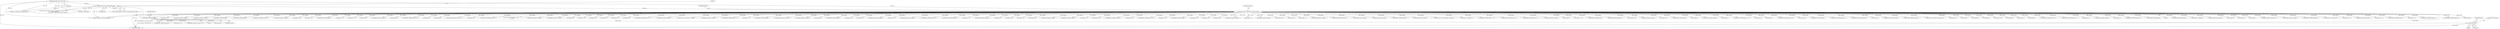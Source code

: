 digraph "0_tcpdump_289c672020280529fd382f3502efab7100d638ec@pointer" {
"1000512" [label="(Call,obj_tptr+=26)"];
"1000497" [label="(Call,EXTRACT_32BITS(obj_tptr))"];
"1000312" [label="(Call,obj_tptr=tptr+sizeof(struct rsvp_object_header))"];
"1000182" [label="(Call,(const struct rsvp_object_header *)tptr)"];
"1000146" [label="(MethodParameterIn,const u_char *tptr)"];
"1001105" [label="(Call,obj_tptr + 4)"];
"1001829" [label="(Call,EXTRACT_32BITS(obj_tptr+4))"];
"1003213" [label="(Call,EXTRACT_32BITS(obj_tptr+4))"];
"1001141" [label="(Call,obj_tptr+8)"];
"1002723" [label="(Call,obj_tptr+=8)"];
"1000532" [label="(Call,ipaddr_string(ndo, obj_tptr))"];
"1000909" [label="(Call,ip6addr_string(ndo, obj_tptr))"];
"1001998" [label="(Call,EXTRACT_32BITS(obj_tptr))"];
"1002618" [label="(Call,EXTRACT_32BITS(obj_tptr))"];
"1001219" [label="(Call,EXTRACT_16BITS(obj_tptr + 4))"];
"1001012" [label="(Call,ipaddr_string(ndo, obj_tptr))"];
"1002046" [label="(Call,obj_tptr+=4)"];
"1003357" [label="(Call,tptr + sizeof(struct rsvp_object_header))"];
"1001321" [label="(Call,obj_tptr + 1)"];
"1000793" [label="(Call,EXTRACT_32BITS(obj_tptr))"];
"1000180" [label="(Call,rsvp_obj_header = (const struct rsvp_object_header *)tptr)"];
"1002940" [label="(Call,obj_tptr + 1)"];
"1001847" [label="(Call,obj_tptr + 12)"];
"1001843" [label="(Call,obj_tptr+8)"];
"1002312" [label="(Call,ipaddr_string(ndo, obj_tptr))"];
"1002817" [label="(Call,obj_tptr+2)"];
"1001176" [label="(Call,EXTRACT_16BITS(obj_tptr + 2))"];
"1001275" [label="(Call,obj_tptr+1)"];
"1001644" [label="(Call,obj_tptr+2)"];
"1001788" [label="(Call,ip6addr_string(ndo, obj_tptr + 4))"];
"1001127" [label="(Call,obj_tptr + 6)"];
"1001126" [label="(Call,EXTRACT_16BITS(obj_tptr + 6))"];
"1003339" [label="(Call,print_unknown_data(ndo, obj_tptr, \"\n\t    \", obj_tlen))"];
"1001957" [label="(Call,ip6addr_string(ndo, obj_tptr))"];
"1002269" [label="(Call,ip6addr_string(ndo, obj_tptr))"];
"1001410" [label="(Call,obj_tptr+6)"];
"1001472" [label="(Call,obj_tptr + 4)"];
"1000496" [label="(Block,)"];
"1001207" [label="(Call,obj_tptr+4)"];
"1000501" [label="(Call,obj_tptr+6)"];
"1000513" [label="(Identifier,obj_tptr)"];
"1001283" [label="(Call,obj_tptr+2)"];
"1001790" [label="(Call,obj_tptr + 4)"];
"1001375" [label="(Call,obj_tptr+6)"];
"1001286" [label="(Call,EXTRACT_16BITS(obj_tptr + 2))"];
"1000642" [label="(Call,ip6addr_string(ndo, obj_tptr))"];
"1002379" [label="(Call,(const struct rsvp_obj_frr_t *)obj_tptr)"];
"1000408" [label="(Call,ip6addr_string(ndo, obj_tptr))"];
"1002939" [label="(Call,EXTRACT_24BITS(obj_tptr + 1))"];
"1001065" [label="(Call,obj_tptr + 2)"];
"1001699" [label="(Call,EXTRACT_16BITS(obj_tptr))"];
"1000515" [label="(ControlStructure,break;)"];
"1001403" [label="(Call,ipaddr_string(ndo, obj_tptr+2))"];
"1000361" [label="(Call,ipaddr_string(ndo, obj_tptr))"];
"1001190" [label="(Call,obj_tptr+4)"];
"1003172" [label="(Call,EXTRACT_16BITS(obj_tptr))"];
"1001094" [label="(Call,obj_tptr + 2)"];
"1003355" [label="(Call,print_unknown_data(ndo, tptr + sizeof(struct rsvp_object_header), \"\n\t    \", /* FIXME indentation */\n                               rsvp_obj_len - sizeof(struct rsvp_object_header)))"];
"1001460" [label="(Call,obj_tptr+3)"];
"1002756" [label="(Call,ip6addr_string(ndo, obj_tptr))"];
"1003218" [label="(Call,obj_tptr + 8)"];
"1000939" [label="(Call,ip6addr_string(ndo, obj_tptr))"];
"1001093" [label="(Call,EXTRACT_16BITS(obj_tptr + 2))"];
"1001842" [label="(Call,EXTRACT_32BITS(obj_tptr+8))"];
"1001287" [label="(Call,obj_tptr + 2)"];
"1002209" [label="(Call,ip6addr_string(ndo, obj_tptr))"];
"1001636" [label="(Call,obj_tptr+1)"];
"1001869" [label="(Call,obj_tptr + 4)"];
"1001769" [label="(Call,obj_tptr + 4)"];
"1002946" [label="(Call,obj_tptr+=4)"];
"1003288" [label="(Call,ipaddr_string(ndo, obj_tptr))"];
"1000461" [label="(Call,ip6addr_string(ndo, obj_tptr))"];
"1001417" [label="(Call,obj_tptr + 7)"];
"1003224" [label="(Call,obj_tptr+=12)"];
"1001120" [label="(Call,EXTRACT_16BITS(obj_tptr+4))"];
"1001071" [label="(Call,obj_tptr+=4)"];
"1003217" [label="(Call,EXTRACT_32BITS(obj_tptr + 8))"];
"1001220" [label="(Call,obj_tptr + 4)"];
"1000768" [label="(Call,EXTRACT_32BITS(obj_tptr))"];
"1001293" [label="(Call,obj_tptr+=4)"];
"1003232" [label="(Call,obj_tptr+=4)"];
"1000502" [label="(Identifier,obj_tptr)"];
"1002649" [label="(Call,obj_tptr+5)"];
"1002239" [label="(Call,ipaddr_string(ndo, obj_tptr))"];
"1002739" [label="(Call,obj_tptr+17)"];
"1000679" [label="(Call,ipaddr_string(ndo, obj_tptr))"];
"1003398" [label="(MethodReturn,RET)"];
"1001154" [label="(Call,obj_tptr+=12)"];
"1001585" [label="(Call,obj_tptr+3)"];
"1000514" [label="(Literal,26)"];
"1000314" [label="(Call,tptr+sizeof(struct rsvp_object_header))"];
"1002042" [label="(Call,obj_tptr + 2)"];
"1002179" [label="(Call,ip6addr_string(ndo, obj_tptr))"];
"1000344" [label="(Block,)"];
"1001206" [label="(Call,EXTRACT_16BITS(obj_tptr+4))"];
"1002584" [label="(Call,ipaddr_string(ndo, obj_tptr))"];
"1002342" [label="(Call,ipaddr_string(ndo, obj_tptr))"];
"1001836" [label="(Call,EXTRACT_32BITS(obj_tptr+4))"];
"1000498" [label="(Identifier,obj_tptr)"];
"1000312" [label="(Call,obj_tptr=tptr+sizeof(struct rsvp_object_header))"];
"1000982" [label="(Call,ipaddr_string(ndo, obj_tptr))"];
"1002995" [label="(Call,(const struct rsvp_obj_integrity_t *)obj_tptr)"];
"1001481" [label="(Call,obj_tptr+=*(obj_tptr+1))"];
"1001846" [label="(Call,EXTRACT_32BITS(obj_tptr + 12))"];
"1001064" [label="(Call,EXTRACT_16BITS(obj_tptr + 2))"];
"1002041" [label="(Call,EXTRACT_16BITS(obj_tptr + 2))"];
"1000879" [label="(Call,ipaddr_string(ndo, obj_tptr))"];
"1001468" [label="(Call,obj_tptr+3)"];
"1001615" [label="(Call,obj_tptr + 4 + i)"];
"1002828" [label="(Call,EXTRACT_16BITS(obj_tptr))"];
"1000841" [label="(Call,EXTRACT_24BITS(obj_tptr+1))"];
"1000500" [label="(Call,EXTRACT_16BITS(obj_tptr+6))"];
"1002557" [label="(Call,obj_tptr+=16)"];
"1000569" [label="(Call,ipaddr_string(ndo, obj_tptr))"];
"1001648" [label="(Call,obj_tptr + 2)"];
"1003366" [label="(Call,tptr+=rsvp_obj_len)"];
"1000512" [label="(Call,obj_tptr+=26)"];
"1000744" [label="(Call,EXTRACT_32BITS(obj_tptr))"];
"1001656" [label="(Call,obj_tptr+3)"];
"1002149" [label="(Call,ipaddr_string(ndo, obj_tptr))"];
"1000146" [label="(MethodParameterIn,const u_char *tptr)"];
"1001484" [label="(Call,obj_tptr+1)"];
"1001146" [label="(Call,EXTRACT_16BITS(obj_tptr + 10))"];
"1001837" [label="(Call,obj_tptr+4)"];
"1001405" [label="(Call,obj_tptr+2)"];
"1002744" [label="(Call,EXTRACT_16BITS(obj_tptr+18))"];
"1000319" [label="(Identifier,obj_tlen)"];
"1000850" [label="(Call,obj_tptr+=4)"];
"1001514" [label="(Call,EXTRACT_32BITS(obj_tptr))"];
"1001282" [label="(Call,EXTRACT_16BITS(obj_tptr+2))"];
"1001140" [label="(Call,EXTRACT_16BITS(obj_tptr+8))"];
"1000506" [label="(Call,obj_tptr + 8)"];
"1001270" [label="(Call,obj_tptr+1)"];
"1003313" [label="(Call,ip6addr_string(ndo, obj_tptr))"];
"1002654" [label="(Call,EXTRACT_16BITS(obj_tptr+6))"];
"1002473" [label="(Call,obj_tptr+=sizeof(struct rsvp_obj_frr_t))"];
"1002745" [label="(Call,obj_tptr+18)"];
"1001446" [label="(Call,obj_tptr+2)"];
"1003214" [label="(Call,obj_tptr+4)"];
"1001664" [label="(Call,obj_tptr+3)"];
"1002793" [label="(Call,obj_tptr+=20)"];
"1001197" [label="(Call,obj_tptr+8)"];
"1000313" [label="(Identifier,obj_tptr)"];
"1000842" [label="(Call,obj_tptr+1)"];
"1000182" [label="(Call,(const struct rsvp_object_header *)tptr)"];
"1001478" [label="(Call,obj_tptr+1)"];
"1001868" [label="(Call,EXTRACT_32BITS(obj_tptr + 4))"];
"1001471" [label="(Call,EXTRACT_32BITS(obj_tptr + 4))"];
"1001177" [label="(Call,obj_tptr + 2)"];
"1002666" [label="(Call,ipaddr_string(ndo, obj_tptr))"];
"1001121" [label="(Call,obj_tptr+4)"];
"1001189" [label="(Call,EXTRACT_32BITS(obj_tptr+4))"];
"1001552" [label="(Call,EXTRACT_32BITS(obj_tptr))"];
"1000174" [label="(Block,)"];
"1003143" [label="(Call,EXTRACT_32BITS(obj_tptr))"];
"1001882" [label="(Call,obj_tptr+=subobj_len)"];
"1001921" [label="(Call,ipaddr_string(ndo, obj_tptr))"];
"1002655" [label="(Call,obj_tptr+6)"];
"1000497" [label="(Call,EXTRACT_32BITS(obj_tptr))"];
"1001830" [label="(Call,obj_tptr+4)"];
"1001451" [label="(Call,obj_tptr+2)"];
"1000184" [label="(Identifier,tptr)"];
"1001767" [label="(Call,ipaddr_string(ndo, obj_tptr + 4))"];
"1000707" [label="(Call,ip6addr_string(ndo, obj_tptr))"];
"1001196" [label="(Call,EXTRACT_32BITS(obj_tptr+8))"];
"1001659" [label="(Call,obj_tptr+=4+*(obj_tptr+3))"];
"1001231" [label="(Call,obj_tptr+=12)"];
"1000614" [label="(Call,ipaddr_string(ndo, obj_tptr))"];
"1001147" [label="(Call,obj_tptr + 10)"];
"1002816" [label="(Call,EXTRACT_16BITS(obj_tptr+2))"];
"1000504" [label="(Call,ip6addr_string(ndo, obj_tptr + 8))"];
"1000512" -> "1000344"  [label="AST: "];
"1000512" -> "1000514"  [label="CFG: "];
"1000513" -> "1000512"  [label="AST: "];
"1000514" -> "1000512"  [label="AST: "];
"1000515" -> "1000512"  [label="CFG: "];
"1000512" -> "1003398"  [label="DDG: obj_tptr"];
"1000497" -> "1000512"  [label="DDG: obj_tptr"];
"1000497" -> "1000496"  [label="AST: "];
"1000497" -> "1000498"  [label="CFG: "];
"1000498" -> "1000497"  [label="AST: "];
"1000502" -> "1000497"  [label="CFG: "];
"1000497" -> "1003398"  [label="DDG: EXTRACT_32BITS(obj_tptr)"];
"1000312" -> "1000497"  [label="DDG: obj_tptr"];
"1000497" -> "1000500"  [label="DDG: obj_tptr"];
"1000497" -> "1000501"  [label="DDG: obj_tptr"];
"1000497" -> "1000504"  [label="DDG: obj_tptr"];
"1000497" -> "1000506"  [label="DDG: obj_tptr"];
"1000312" -> "1000174"  [label="AST: "];
"1000312" -> "1000314"  [label="CFG: "];
"1000313" -> "1000312"  [label="AST: "];
"1000314" -> "1000312"  [label="AST: "];
"1000319" -> "1000312"  [label="CFG: "];
"1000312" -> "1003398"  [label="DDG: obj_tptr"];
"1000312" -> "1003398"  [label="DDG: tptr+sizeof(struct rsvp_object_header)"];
"1000182" -> "1000312"  [label="DDG: tptr"];
"1000146" -> "1000312"  [label="DDG: tptr"];
"1000312" -> "1000361"  [label="DDG: obj_tptr"];
"1000312" -> "1000408"  [label="DDG: obj_tptr"];
"1000312" -> "1000461"  [label="DDG: obj_tptr"];
"1000312" -> "1000532"  [label="DDG: obj_tptr"];
"1000312" -> "1000569"  [label="DDG: obj_tptr"];
"1000312" -> "1000614"  [label="DDG: obj_tptr"];
"1000312" -> "1000642"  [label="DDG: obj_tptr"];
"1000312" -> "1000679"  [label="DDG: obj_tptr"];
"1000312" -> "1000707"  [label="DDG: obj_tptr"];
"1000312" -> "1000744"  [label="DDG: obj_tptr"];
"1000312" -> "1000768"  [label="DDG: obj_tptr"];
"1000312" -> "1000793"  [label="DDG: obj_tptr"];
"1000312" -> "1000841"  [label="DDG: obj_tptr"];
"1000312" -> "1000842"  [label="DDG: obj_tptr"];
"1000312" -> "1000850"  [label="DDG: obj_tptr"];
"1000312" -> "1000879"  [label="DDG: obj_tptr"];
"1000312" -> "1000909"  [label="DDG: obj_tptr"];
"1000312" -> "1000939"  [label="DDG: obj_tptr"];
"1000312" -> "1000982"  [label="DDG: obj_tptr"];
"1000312" -> "1001012"  [label="DDG: obj_tptr"];
"1000312" -> "1001064"  [label="DDG: obj_tptr"];
"1000312" -> "1001065"  [label="DDG: obj_tptr"];
"1000312" -> "1001071"  [label="DDG: obj_tptr"];
"1000312" -> "1001093"  [label="DDG: obj_tptr"];
"1000312" -> "1001094"  [label="DDG: obj_tptr"];
"1000312" -> "1001105"  [label="DDG: obj_tptr"];
"1000312" -> "1001120"  [label="DDG: obj_tptr"];
"1000312" -> "1001121"  [label="DDG: obj_tptr"];
"1000312" -> "1001126"  [label="DDG: obj_tptr"];
"1000312" -> "1001127"  [label="DDG: obj_tptr"];
"1000312" -> "1001140"  [label="DDG: obj_tptr"];
"1000312" -> "1001141"  [label="DDG: obj_tptr"];
"1000312" -> "1001146"  [label="DDG: obj_tptr"];
"1000312" -> "1001147"  [label="DDG: obj_tptr"];
"1000312" -> "1001154"  [label="DDG: obj_tptr"];
"1000312" -> "1001176"  [label="DDG: obj_tptr"];
"1000312" -> "1001177"  [label="DDG: obj_tptr"];
"1000312" -> "1001189"  [label="DDG: obj_tptr"];
"1000312" -> "1001190"  [label="DDG: obj_tptr"];
"1000312" -> "1001196"  [label="DDG: obj_tptr"];
"1000312" -> "1001197"  [label="DDG: obj_tptr"];
"1000312" -> "1001206"  [label="DDG: obj_tptr"];
"1000312" -> "1001207"  [label="DDG: obj_tptr"];
"1000312" -> "1001219"  [label="DDG: obj_tptr"];
"1000312" -> "1001220"  [label="DDG: obj_tptr"];
"1000312" -> "1001231"  [label="DDG: obj_tptr"];
"1000312" -> "1001270"  [label="DDG: obj_tptr"];
"1000312" -> "1001275"  [label="DDG: obj_tptr"];
"1000312" -> "1001282"  [label="DDG: obj_tptr"];
"1000312" -> "1001283"  [label="DDG: obj_tptr"];
"1000312" -> "1001286"  [label="DDG: obj_tptr"];
"1000312" -> "1001287"  [label="DDG: obj_tptr"];
"1000312" -> "1001293"  [label="DDG: obj_tptr"];
"1000312" -> "1001321"  [label="DDG: obj_tptr"];
"1000312" -> "1001375"  [label="DDG: obj_tptr"];
"1000312" -> "1001403"  [label="DDG: obj_tptr"];
"1000312" -> "1001405"  [label="DDG: obj_tptr"];
"1000312" -> "1001410"  [label="DDG: obj_tptr"];
"1000312" -> "1001417"  [label="DDG: obj_tptr"];
"1000312" -> "1001446"  [label="DDG: obj_tptr"];
"1000312" -> "1001451"  [label="DDG: obj_tptr"];
"1000312" -> "1001460"  [label="DDG: obj_tptr"];
"1000312" -> "1001468"  [label="DDG: obj_tptr"];
"1000312" -> "1001471"  [label="DDG: obj_tptr"];
"1000312" -> "1001472"  [label="DDG: obj_tptr"];
"1000312" -> "1001478"  [label="DDG: obj_tptr"];
"1000312" -> "1001481"  [label="DDG: obj_tptr"];
"1000312" -> "1001484"  [label="DDG: obj_tptr"];
"1000312" -> "1001514"  [label="DDG: obj_tptr"];
"1000312" -> "1001552"  [label="DDG: obj_tptr"];
"1000312" -> "1001585"  [label="DDG: obj_tptr"];
"1000312" -> "1001615"  [label="DDG: obj_tptr"];
"1000312" -> "1001636"  [label="DDG: obj_tptr"];
"1000312" -> "1001644"  [label="DDG: obj_tptr"];
"1000312" -> "1001648"  [label="DDG: obj_tptr"];
"1000312" -> "1001656"  [label="DDG: obj_tptr"];
"1000312" -> "1001659"  [label="DDG: obj_tptr"];
"1000312" -> "1001664"  [label="DDG: obj_tptr"];
"1000312" -> "1001699"  [label="DDG: obj_tptr"];
"1000312" -> "1001767"  [label="DDG: obj_tptr"];
"1000312" -> "1001769"  [label="DDG: obj_tptr"];
"1000312" -> "1001788"  [label="DDG: obj_tptr"];
"1000312" -> "1001790"  [label="DDG: obj_tptr"];
"1000312" -> "1001829"  [label="DDG: obj_tptr"];
"1000312" -> "1001830"  [label="DDG: obj_tptr"];
"1000312" -> "1001836"  [label="DDG: obj_tptr"];
"1000312" -> "1001837"  [label="DDG: obj_tptr"];
"1000312" -> "1001842"  [label="DDG: obj_tptr"];
"1000312" -> "1001843"  [label="DDG: obj_tptr"];
"1000312" -> "1001846"  [label="DDG: obj_tptr"];
"1000312" -> "1001847"  [label="DDG: obj_tptr"];
"1000312" -> "1001868"  [label="DDG: obj_tptr"];
"1000312" -> "1001869"  [label="DDG: obj_tptr"];
"1000312" -> "1001882"  [label="DDG: obj_tptr"];
"1000312" -> "1001921"  [label="DDG: obj_tptr"];
"1000312" -> "1001957"  [label="DDG: obj_tptr"];
"1000312" -> "1001998"  [label="DDG: obj_tptr"];
"1000312" -> "1002041"  [label="DDG: obj_tptr"];
"1000312" -> "1002042"  [label="DDG: obj_tptr"];
"1000312" -> "1002046"  [label="DDG: obj_tptr"];
"1000312" -> "1002149"  [label="DDG: obj_tptr"];
"1000312" -> "1002179"  [label="DDG: obj_tptr"];
"1000312" -> "1002209"  [label="DDG: obj_tptr"];
"1000312" -> "1002239"  [label="DDG: obj_tptr"];
"1000312" -> "1002269"  [label="DDG: obj_tptr"];
"1000312" -> "1002312"  [label="DDG: obj_tptr"];
"1000312" -> "1002342"  [label="DDG: obj_tptr"];
"1000312" -> "1002379"  [label="DDG: obj_tptr"];
"1000312" -> "1002473"  [label="DDG: obj_tptr"];
"1000312" -> "1002557"  [label="DDG: obj_tptr"];
"1000312" -> "1002584"  [label="DDG: obj_tptr"];
"1000312" -> "1002618"  [label="DDG: obj_tptr"];
"1000312" -> "1002649"  [label="DDG: obj_tptr"];
"1000312" -> "1002654"  [label="DDG: obj_tptr"];
"1000312" -> "1002655"  [label="DDG: obj_tptr"];
"1000312" -> "1002666"  [label="DDG: obj_tptr"];
"1000312" -> "1002723"  [label="DDG: obj_tptr"];
"1000312" -> "1002739"  [label="DDG: obj_tptr"];
"1000312" -> "1002744"  [label="DDG: obj_tptr"];
"1000312" -> "1002745"  [label="DDG: obj_tptr"];
"1000312" -> "1002756"  [label="DDG: obj_tptr"];
"1000312" -> "1002793"  [label="DDG: obj_tptr"];
"1000312" -> "1002816"  [label="DDG: obj_tptr"];
"1000312" -> "1002817"  [label="DDG: obj_tptr"];
"1000312" -> "1002828"  [label="DDG: obj_tptr"];
"1000312" -> "1002939"  [label="DDG: obj_tptr"];
"1000312" -> "1002940"  [label="DDG: obj_tptr"];
"1000312" -> "1002946"  [label="DDG: obj_tptr"];
"1000312" -> "1002995"  [label="DDG: obj_tptr"];
"1000312" -> "1003143"  [label="DDG: obj_tptr"];
"1000312" -> "1003172"  [label="DDG: obj_tptr"];
"1000312" -> "1003213"  [label="DDG: obj_tptr"];
"1000312" -> "1003214"  [label="DDG: obj_tptr"];
"1000312" -> "1003217"  [label="DDG: obj_tptr"];
"1000312" -> "1003218"  [label="DDG: obj_tptr"];
"1000312" -> "1003224"  [label="DDG: obj_tptr"];
"1000312" -> "1003232"  [label="DDG: obj_tptr"];
"1000312" -> "1003288"  [label="DDG: obj_tptr"];
"1000312" -> "1003313"  [label="DDG: obj_tptr"];
"1000312" -> "1003339"  [label="DDG: obj_tptr"];
"1000182" -> "1000180"  [label="AST: "];
"1000182" -> "1000184"  [label="CFG: "];
"1000183" -> "1000182"  [label="AST: "];
"1000184" -> "1000182"  [label="AST: "];
"1000180" -> "1000182"  [label="CFG: "];
"1000182" -> "1003398"  [label="DDG: tptr"];
"1000182" -> "1000180"  [label="DDG: tptr"];
"1000146" -> "1000182"  [label="DDG: tptr"];
"1000182" -> "1000314"  [label="DDG: tptr"];
"1000182" -> "1003355"  [label="DDG: tptr"];
"1000182" -> "1003357"  [label="DDG: tptr"];
"1000182" -> "1003366"  [label="DDG: tptr"];
"1000146" -> "1000142"  [label="AST: "];
"1000146" -> "1003398"  [label="DDG: tptr"];
"1000146" -> "1000314"  [label="DDG: tptr"];
"1000146" -> "1003355"  [label="DDG: tptr"];
"1000146" -> "1003357"  [label="DDG: tptr"];
"1000146" -> "1003366"  [label="DDG: tptr"];
}
